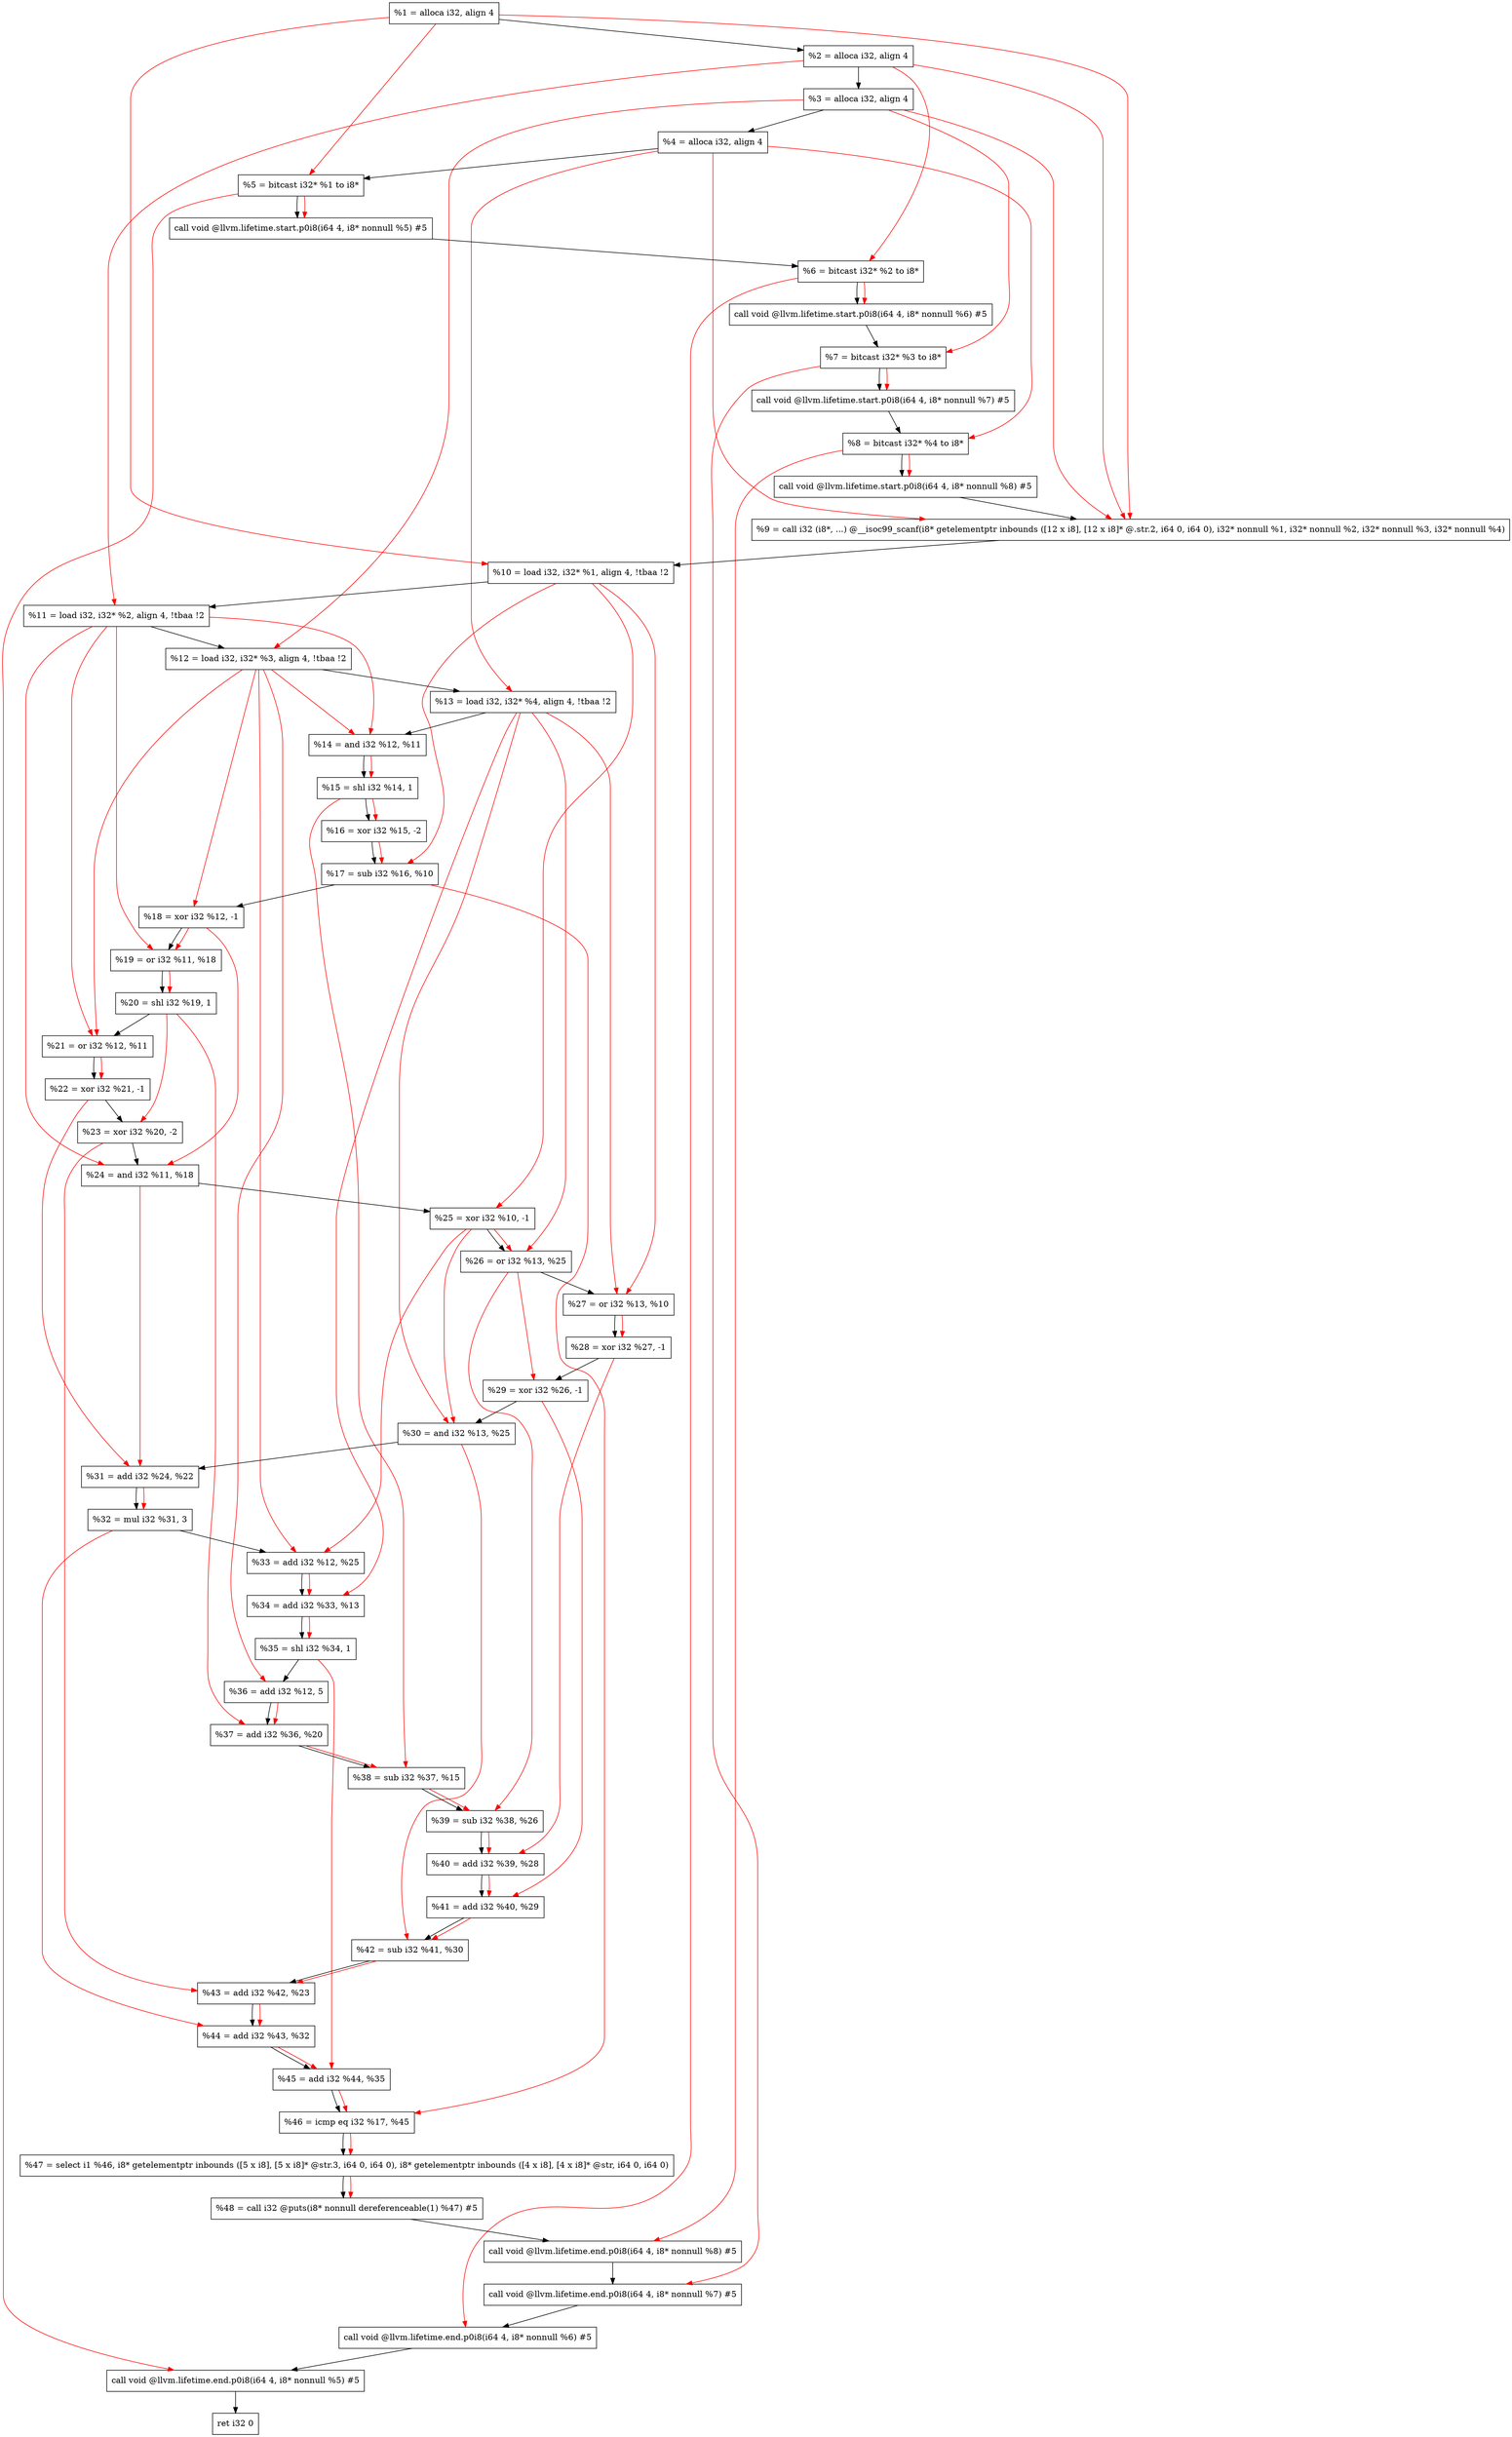 digraph "DFG for'main' function" {
	Node0xed7758[shape=record, label="  %1 = alloca i32, align 4"];
	Node0xed77d8[shape=record, label="  %2 = alloca i32, align 4"];
	Node0xed7868[shape=record, label="  %3 = alloca i32, align 4"];
	Node0xed78c8[shape=record, label="  %4 = alloca i32, align 4"];
	Node0xed7978[shape=record, label="  %5 = bitcast i32* %1 to i8*"];
	Node0xed7da8[shape=record, label="  call void @llvm.lifetime.start.p0i8(i64 4, i8* nonnull %5) #5"];
	Node0xed7e88[shape=record, label="  %6 = bitcast i32* %2 to i8*"];
	Node0xed7f88[shape=record, label="  call void @llvm.lifetime.start.p0i8(i64 4, i8* nonnull %6) #5"];
	Node0xed8048[shape=record, label="  %7 = bitcast i32* %3 to i8*"];
	Node0xed80f8[shape=record, label="  call void @llvm.lifetime.start.p0i8(i64 4, i8* nonnull %7) #5"];
	Node0xed81b8[shape=record, label="  %8 = bitcast i32* %4 to i8*"];
	Node0xed8268[shape=record, label="  call void @llvm.lifetime.start.p0i8(i64 4, i8* nonnull %8) #5"];
	Node0xed29f0[shape=record, label="  %9 = call i32 (i8*, ...) @__isoc99_scanf(i8* getelementptr inbounds ([12 x i8], [12 x i8]* @.str.2, i64 0, i64 0), i32* nonnull %1, i32* nonnull %2, i32* nonnull %3, i32* nonnull %4)"];
	Node0xed8468[shape=record, label="  %10 = load i32, i32* %1, align 4, !tbaa !2"];
	Node0xed93d8[shape=record, label="  %11 = load i32, i32* %2, align 4, !tbaa !2"];
	Node0xed9a48[shape=record, label="  %12 = load i32, i32* %3, align 4, !tbaa !2"];
	Node0xed9aa8[shape=record, label="  %13 = load i32, i32* %4, align 4, !tbaa !2"];
	Node0xed9b20[shape=record, label="  %14 = and i32 %12, %11"];
	Node0xed9b90[shape=record, label="  %15 = shl i32 %14, 1"];
	Node0xed9c00[shape=record, label="  %16 = xor i32 %15, -2"];
	Node0xed9c70[shape=record, label="  %17 = sub i32 %16, %10"];
	Node0xed9ce0[shape=record, label="  %18 = xor i32 %12, -1"];
	Node0xed9d50[shape=record, label="  %19 = or i32 %11, %18"];
	Node0xed9dc0[shape=record, label="  %20 = shl i32 %19, 1"];
	Node0xed9e30[shape=record, label="  %21 = or i32 %12, %11"];
	Node0xed9ea0[shape=record, label="  %22 = xor i32 %21, -1"];
	Node0xed9f10[shape=record, label="  %23 = xor i32 %20, -2"];
	Node0xed9f80[shape=record, label="  %24 = and i32 %11, %18"];
	Node0xed9ff0[shape=record, label="  %25 = xor i32 %10, -1"];
	Node0xeda060[shape=record, label="  %26 = or i32 %13, %25"];
	Node0xeda0d0[shape=record, label="  %27 = or i32 %13, %10"];
	Node0xeda140[shape=record, label="  %28 = xor i32 %27, -1"];
	Node0xeda1b0[shape=record, label="  %29 = xor i32 %26, -1"];
	Node0xeda220[shape=record, label="  %30 = and i32 %13, %25"];
	Node0xeda290[shape=record, label="  %31 = add i32 %24, %22"];
	Node0xeda300[shape=record, label="  %32 = mul i32 %31, 3"];
	Node0xeda370[shape=record, label="  %33 = add i32 %12, %25"];
	Node0xeda3e0[shape=record, label="  %34 = add i32 %33, %13"];
	Node0xeda450[shape=record, label="  %35 = shl i32 %34, 1"];
	Node0xeda4c0[shape=record, label="  %36 = add i32 %12, 5"];
	Node0xeda530[shape=record, label="  %37 = add i32 %36, %20"];
	Node0xeda5a0[shape=record, label="  %38 = sub i32 %37, %15"];
	Node0xeda610[shape=record, label="  %39 = sub i32 %38, %26"];
	Node0xeda680[shape=record, label="  %40 = add i32 %39, %28"];
	Node0xeda6f0[shape=record, label="  %41 = add i32 %40, %29"];
	Node0xeda760[shape=record, label="  %42 = sub i32 %41, %30"];
	Node0xeda7d0[shape=record, label="  %43 = add i32 %42, %23"];
	Node0xeda840[shape=record, label="  %44 = add i32 %43, %32"];
	Node0xeda8b0[shape=record, label="  %45 = add i32 %44, %35"];
	Node0xeda920[shape=record, label="  %46 = icmp eq i32 %17, %45"];
	Node0xe778b8[shape=record, label="  %47 = select i1 %46, i8* getelementptr inbounds ([5 x i8], [5 x i8]* @str.3, i64 0, i64 0), i8* getelementptr inbounds ([4 x i8], [4 x i8]* @str, i64 0, i64 0)"];
	Node0xeda9b0[shape=record, label="  %48 = call i32 @puts(i8* nonnull dereferenceable(1) %47) #5"];
	Node0xedac58[shape=record, label="  call void @llvm.lifetime.end.p0i8(i64 4, i8* nonnull %8) #5"];
	Node0xedadb8[shape=record, label="  call void @llvm.lifetime.end.p0i8(i64 4, i8* nonnull %7) #5"];
	Node0xedaec8[shape=record, label="  call void @llvm.lifetime.end.p0i8(i64 4, i8* nonnull %6) #5"];
	Node0xedafd8[shape=record, label="  call void @llvm.lifetime.end.p0i8(i64 4, i8* nonnull %5) #5"];
	Node0xedb098[shape=record, label="  ret i32 0"];
	Node0xed7758 -> Node0xed77d8;
	Node0xed77d8 -> Node0xed7868;
	Node0xed7868 -> Node0xed78c8;
	Node0xed78c8 -> Node0xed7978;
	Node0xed7978 -> Node0xed7da8;
	Node0xed7da8 -> Node0xed7e88;
	Node0xed7e88 -> Node0xed7f88;
	Node0xed7f88 -> Node0xed8048;
	Node0xed8048 -> Node0xed80f8;
	Node0xed80f8 -> Node0xed81b8;
	Node0xed81b8 -> Node0xed8268;
	Node0xed8268 -> Node0xed29f0;
	Node0xed29f0 -> Node0xed8468;
	Node0xed8468 -> Node0xed93d8;
	Node0xed93d8 -> Node0xed9a48;
	Node0xed9a48 -> Node0xed9aa8;
	Node0xed9aa8 -> Node0xed9b20;
	Node0xed9b20 -> Node0xed9b90;
	Node0xed9b90 -> Node0xed9c00;
	Node0xed9c00 -> Node0xed9c70;
	Node0xed9c70 -> Node0xed9ce0;
	Node0xed9ce0 -> Node0xed9d50;
	Node0xed9d50 -> Node0xed9dc0;
	Node0xed9dc0 -> Node0xed9e30;
	Node0xed9e30 -> Node0xed9ea0;
	Node0xed9ea0 -> Node0xed9f10;
	Node0xed9f10 -> Node0xed9f80;
	Node0xed9f80 -> Node0xed9ff0;
	Node0xed9ff0 -> Node0xeda060;
	Node0xeda060 -> Node0xeda0d0;
	Node0xeda0d0 -> Node0xeda140;
	Node0xeda140 -> Node0xeda1b0;
	Node0xeda1b0 -> Node0xeda220;
	Node0xeda220 -> Node0xeda290;
	Node0xeda290 -> Node0xeda300;
	Node0xeda300 -> Node0xeda370;
	Node0xeda370 -> Node0xeda3e0;
	Node0xeda3e0 -> Node0xeda450;
	Node0xeda450 -> Node0xeda4c0;
	Node0xeda4c0 -> Node0xeda530;
	Node0xeda530 -> Node0xeda5a0;
	Node0xeda5a0 -> Node0xeda610;
	Node0xeda610 -> Node0xeda680;
	Node0xeda680 -> Node0xeda6f0;
	Node0xeda6f0 -> Node0xeda760;
	Node0xeda760 -> Node0xeda7d0;
	Node0xeda7d0 -> Node0xeda840;
	Node0xeda840 -> Node0xeda8b0;
	Node0xeda8b0 -> Node0xeda920;
	Node0xeda920 -> Node0xe778b8;
	Node0xe778b8 -> Node0xeda9b0;
	Node0xeda9b0 -> Node0xedac58;
	Node0xedac58 -> Node0xedadb8;
	Node0xedadb8 -> Node0xedaec8;
	Node0xedaec8 -> Node0xedafd8;
	Node0xedafd8 -> Node0xedb098;
edge [color=red]
	Node0xed7758 -> Node0xed7978;
	Node0xed7978 -> Node0xed7da8;
	Node0xed77d8 -> Node0xed7e88;
	Node0xed7e88 -> Node0xed7f88;
	Node0xed7868 -> Node0xed8048;
	Node0xed8048 -> Node0xed80f8;
	Node0xed78c8 -> Node0xed81b8;
	Node0xed81b8 -> Node0xed8268;
	Node0xed7758 -> Node0xed29f0;
	Node0xed77d8 -> Node0xed29f0;
	Node0xed7868 -> Node0xed29f0;
	Node0xed78c8 -> Node0xed29f0;
	Node0xed7758 -> Node0xed8468;
	Node0xed77d8 -> Node0xed93d8;
	Node0xed7868 -> Node0xed9a48;
	Node0xed78c8 -> Node0xed9aa8;
	Node0xed9a48 -> Node0xed9b20;
	Node0xed93d8 -> Node0xed9b20;
	Node0xed9b20 -> Node0xed9b90;
	Node0xed9b90 -> Node0xed9c00;
	Node0xed9c00 -> Node0xed9c70;
	Node0xed8468 -> Node0xed9c70;
	Node0xed9a48 -> Node0xed9ce0;
	Node0xed93d8 -> Node0xed9d50;
	Node0xed9ce0 -> Node0xed9d50;
	Node0xed9d50 -> Node0xed9dc0;
	Node0xed9a48 -> Node0xed9e30;
	Node0xed93d8 -> Node0xed9e30;
	Node0xed9e30 -> Node0xed9ea0;
	Node0xed9dc0 -> Node0xed9f10;
	Node0xed93d8 -> Node0xed9f80;
	Node0xed9ce0 -> Node0xed9f80;
	Node0xed8468 -> Node0xed9ff0;
	Node0xed9aa8 -> Node0xeda060;
	Node0xed9ff0 -> Node0xeda060;
	Node0xed9aa8 -> Node0xeda0d0;
	Node0xed8468 -> Node0xeda0d0;
	Node0xeda0d0 -> Node0xeda140;
	Node0xeda060 -> Node0xeda1b0;
	Node0xed9aa8 -> Node0xeda220;
	Node0xed9ff0 -> Node0xeda220;
	Node0xed9f80 -> Node0xeda290;
	Node0xed9ea0 -> Node0xeda290;
	Node0xeda290 -> Node0xeda300;
	Node0xed9a48 -> Node0xeda370;
	Node0xed9ff0 -> Node0xeda370;
	Node0xeda370 -> Node0xeda3e0;
	Node0xed9aa8 -> Node0xeda3e0;
	Node0xeda3e0 -> Node0xeda450;
	Node0xed9a48 -> Node0xeda4c0;
	Node0xeda4c0 -> Node0xeda530;
	Node0xed9dc0 -> Node0xeda530;
	Node0xeda530 -> Node0xeda5a0;
	Node0xed9b90 -> Node0xeda5a0;
	Node0xeda5a0 -> Node0xeda610;
	Node0xeda060 -> Node0xeda610;
	Node0xeda610 -> Node0xeda680;
	Node0xeda140 -> Node0xeda680;
	Node0xeda680 -> Node0xeda6f0;
	Node0xeda1b0 -> Node0xeda6f0;
	Node0xeda6f0 -> Node0xeda760;
	Node0xeda220 -> Node0xeda760;
	Node0xeda760 -> Node0xeda7d0;
	Node0xed9f10 -> Node0xeda7d0;
	Node0xeda7d0 -> Node0xeda840;
	Node0xeda300 -> Node0xeda840;
	Node0xeda840 -> Node0xeda8b0;
	Node0xeda450 -> Node0xeda8b0;
	Node0xed9c70 -> Node0xeda920;
	Node0xeda8b0 -> Node0xeda920;
	Node0xeda920 -> Node0xe778b8;
	Node0xe778b8 -> Node0xeda9b0;
	Node0xed81b8 -> Node0xedac58;
	Node0xed8048 -> Node0xedadb8;
	Node0xed7e88 -> Node0xedaec8;
	Node0xed7978 -> Node0xedafd8;
}
